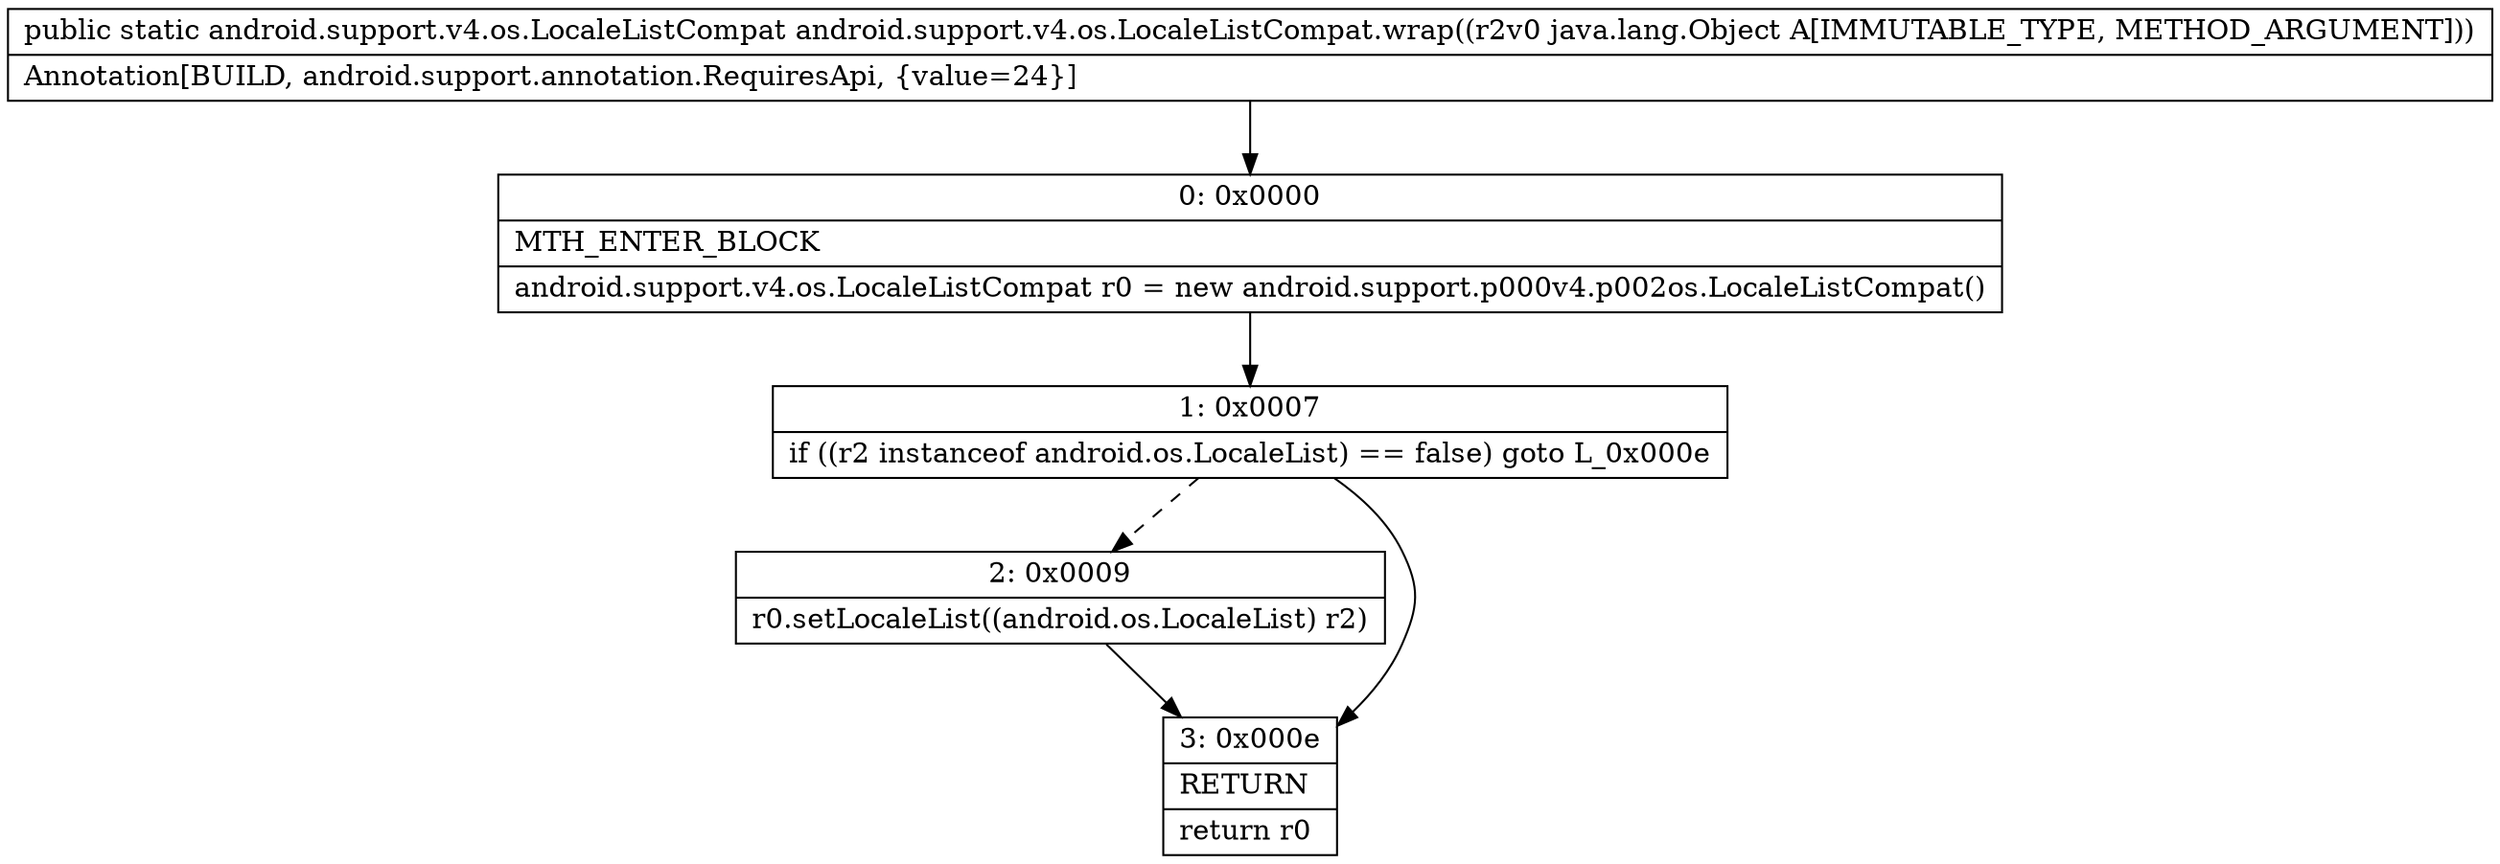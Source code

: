 digraph "CFG forandroid.support.v4.os.LocaleListCompat.wrap(Ljava\/lang\/Object;)Landroid\/support\/v4\/os\/LocaleListCompat;" {
Node_0 [shape=record,label="{0\:\ 0x0000|MTH_ENTER_BLOCK\l|android.support.v4.os.LocaleListCompat r0 = new android.support.p000v4.p002os.LocaleListCompat()\l}"];
Node_1 [shape=record,label="{1\:\ 0x0007|if ((r2 instanceof android.os.LocaleList) == false) goto L_0x000e\l}"];
Node_2 [shape=record,label="{2\:\ 0x0009|r0.setLocaleList((android.os.LocaleList) r2)\l}"];
Node_3 [shape=record,label="{3\:\ 0x000e|RETURN\l|return r0\l}"];
MethodNode[shape=record,label="{public static android.support.v4.os.LocaleListCompat android.support.v4.os.LocaleListCompat.wrap((r2v0 java.lang.Object A[IMMUTABLE_TYPE, METHOD_ARGUMENT]))  | Annotation[BUILD, android.support.annotation.RequiresApi, \{value=24\}]\l}"];
MethodNode -> Node_0;
Node_0 -> Node_1;
Node_1 -> Node_2[style=dashed];
Node_1 -> Node_3;
Node_2 -> Node_3;
}

